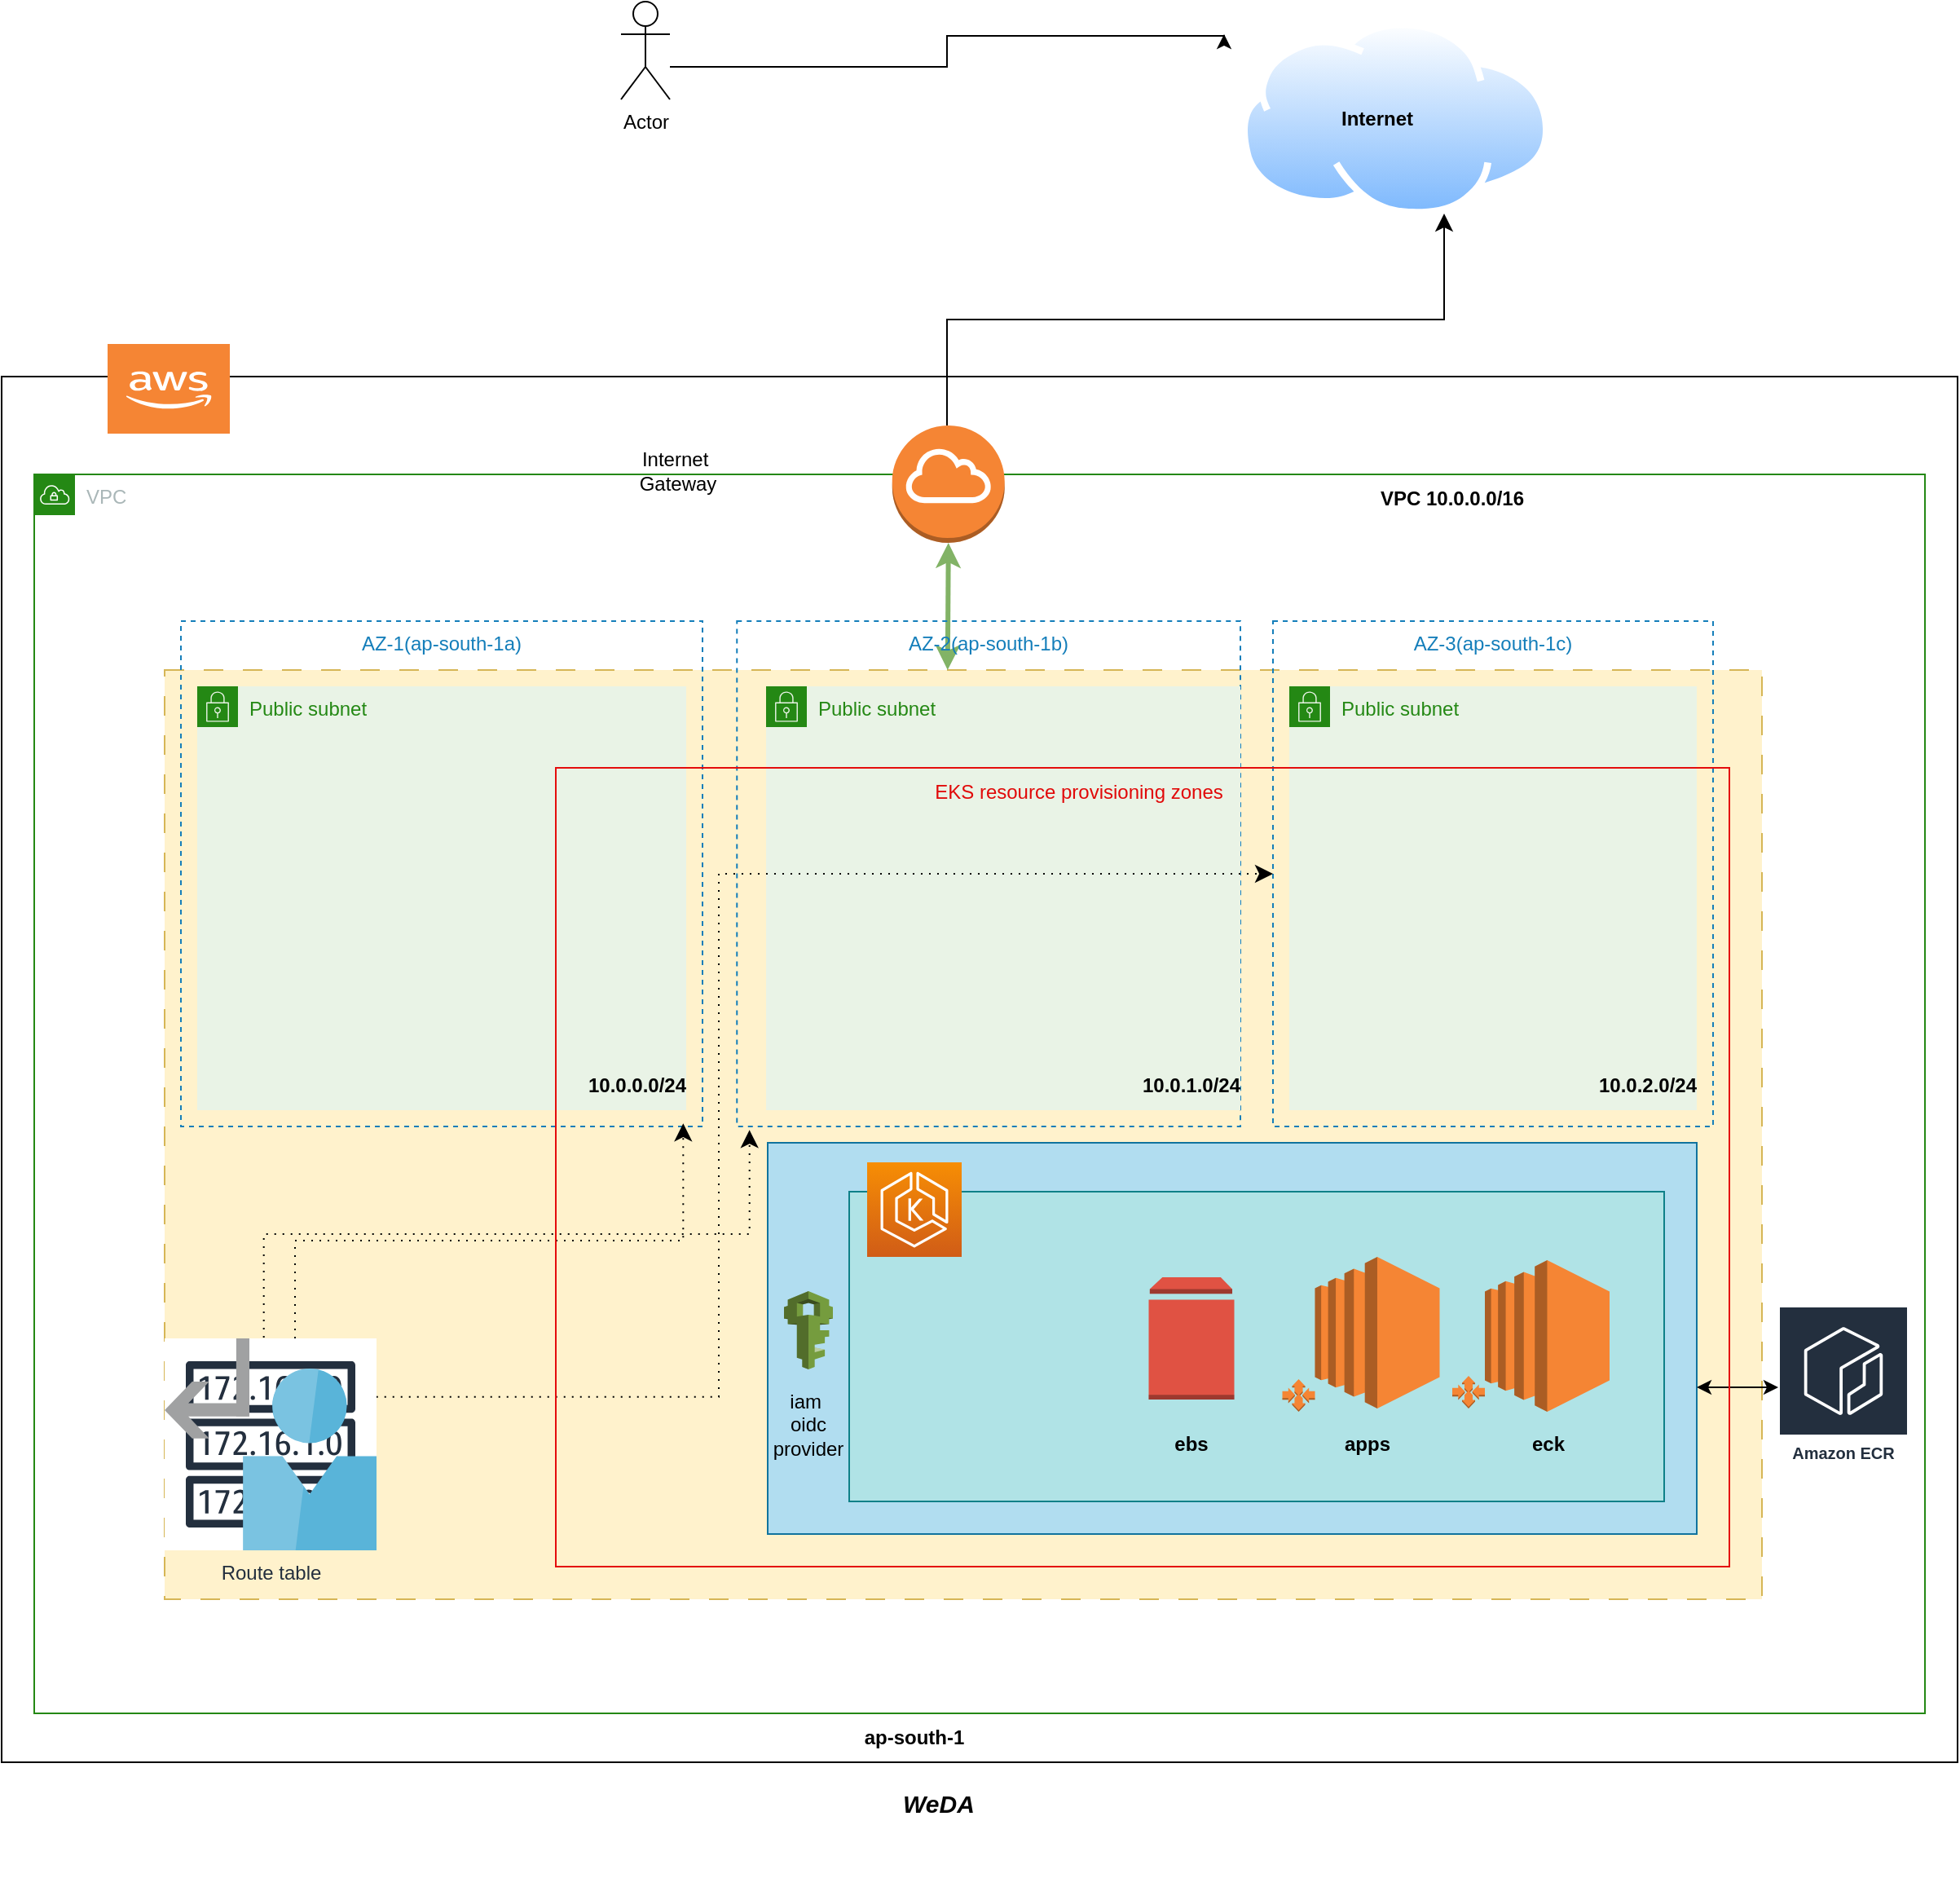 <mxfile version="21.5.2" type="github">
  <diagram name="Page-1" id="mZshNSeGahPHOL1eRXwI">
    <mxGraphModel dx="2131" dy="1836" grid="1" gridSize="10" guides="1" tooltips="1" connect="1" arrows="1" fold="1" page="1" pageScale="1" pageWidth="827" pageHeight="1169" math="0" shadow="0">
      <root>
        <mxCell id="0" />
        <mxCell id="1" parent="0" />
        <mxCell id="XqiGeY8iiNiyOEAq3xIv-10" value="" style="rounded=0;whiteSpace=wrap;html=1;movable=1;resizable=1;rotatable=1;deletable=1;editable=1;locked=0;connectable=1;" vertex="1" parent="1">
          <mxGeometry x="-400" y="-50" width="1200" height="850" as="geometry" />
        </mxCell>
        <mxCell id="XqiGeY8iiNiyOEAq3xIv-18" value="" style="outlineConnect=0;dashed=0;verticalLabelPosition=bottom;verticalAlign=top;align=center;html=1;shape=mxgraph.aws3.cloud_2;fillColor=#F58534;gradientColor=none;rounded=0;" vertex="1" parent="1">
          <mxGeometry x="-335" y="-70" width="75" height="55" as="geometry" />
        </mxCell>
        <mxCell id="XqiGeY8iiNiyOEAq3xIv-19" value="VPC" style="points=[[0,0],[0.25,0],[0.5,0],[0.75,0],[1,0],[1,0.25],[1,0.5],[1,0.75],[1,1],[0.75,1],[0.5,1],[0.25,1],[0,1],[0,0.75],[0,0.5],[0,0.25]];outlineConnect=0;gradientColor=none;html=1;whiteSpace=wrap;fontSize=12;fontStyle=0;container=1;pointerEvents=0;collapsible=0;recursiveResize=0;shape=mxgraph.aws4.group;grIcon=mxgraph.aws4.group_vpc;strokeColor=#248814;fillColor=none;verticalAlign=top;align=left;spacingLeft=30;fontColor=#AAB7B8;dashed=0;movable=1;resizable=1;rotatable=1;deletable=1;editable=1;locked=0;connectable=1;rounded=0;" vertex="1" parent="1">
          <mxGeometry x="-380" y="10" width="1160" height="760" as="geometry" />
        </mxCell>
        <mxCell id="XqiGeY8iiNiyOEAq3xIv-36" value="Internet&amp;nbsp;&lt;br&gt;Gateway" style="text;html=1;strokeColor=none;fillColor=none;align=center;verticalAlign=middle;whiteSpace=wrap;rounded=0;" vertex="1" parent="XqiGeY8iiNiyOEAq3xIv-19">
          <mxGeometry x="370" y="-25" width="50" height="45" as="geometry" />
        </mxCell>
        <mxCell id="XqiGeY8iiNiyOEAq3xIv-120" value="Amazon ECR" style="sketch=0;outlineConnect=0;fontColor=#232F3E;gradientColor=none;strokeColor=#ffffff;fillColor=#232F3E;dashed=0;verticalLabelPosition=middle;verticalAlign=bottom;align=center;html=1;whiteSpace=wrap;fontSize=10;fontStyle=1;spacing=3;shape=mxgraph.aws4.productIcon;prIcon=mxgraph.aws4.ecr;" vertex="1" parent="XqiGeY8iiNiyOEAq3xIv-19">
          <mxGeometry x="1070" y="510" width="80" height="100" as="geometry" />
        </mxCell>
        <mxCell id="XqiGeY8iiNiyOEAq3xIv-22" value="" style="rounded=0;whiteSpace=wrap;html=1;shadow=0;glass=0;dashed=1;dashPattern=12 12;fillColor=#fff2cc;strokeColor=#d6b656;movable=1;resizable=1;rotatable=1;deletable=1;editable=1;locked=0;connectable=1;" vertex="1" parent="1">
          <mxGeometry x="-300" y="130" width="980" height="570" as="geometry" />
        </mxCell>
        <mxCell id="XqiGeY8iiNiyOEAq3xIv-24" value="" style="rounded=0;whiteSpace=wrap;html=1;movable=1;resizable=1;rotatable=1;deletable=1;editable=1;locked=0;connectable=1;fillColor=#b1ddf0;strokeColor=#10739e;" vertex="1" parent="1">
          <mxGeometry x="70" y="420" width="570" height="240" as="geometry" />
        </mxCell>
        <mxCell id="XqiGeY8iiNiyOEAq3xIv-27" value="ap-south-1" style="text;html=1;strokeColor=none;fillColor=none;align=center;verticalAlign=middle;whiteSpace=wrap;rounded=0;labelBorderColor=none;fontStyle=1;" vertex="1" parent="1">
          <mxGeometry x="110" y="770" width="100" height="30" as="geometry" />
        </mxCell>
        <mxCell id="XqiGeY8iiNiyOEAq3xIv-29" value="" style="rounded=0;whiteSpace=wrap;html=1;movable=1;resizable=1;rotatable=1;deletable=1;editable=1;locked=0;connectable=1;fillColor=#b0e3e6;strokeColor=#0e8088;" vertex="1" parent="1">
          <mxGeometry x="120" y="450" width="500" height="190" as="geometry" />
        </mxCell>
        <mxCell id="XqiGeY8iiNiyOEAq3xIv-30" value="" style="points=[[0,0,0],[0.25,0,0],[0.5,0,0],[0.75,0,0],[1,0,0],[0,1,0],[0.25,1,0],[0.5,1,0],[0.75,1,0],[1,1,0],[0,0.25,0],[0,0.5,0],[0,0.75,0],[1,0.25,0],[1,0.5,0],[1,0.75,0]];outlineConnect=0;fontColor=#232F3E;gradientColor=#F78E04;gradientDirection=north;fillColor=#D05C17;strokeColor=#ffffff;dashed=0;verticalLabelPosition=bottom;verticalAlign=top;align=center;html=1;fontSize=12;fontStyle=0;aspect=fixed;shape=mxgraph.aws4.resourceIcon;resIcon=mxgraph.aws4.eks;rounded=0;" vertex="1" parent="1">
          <mxGeometry x="131" y="432" width="58" height="58" as="geometry" />
        </mxCell>
        <mxCell id="XqiGeY8iiNiyOEAq3xIv-31" value="" style="outlineConnect=0;dashed=0;verticalLabelPosition=bottom;verticalAlign=top;align=center;html=1;shape=mxgraph.aws3.ec2;fillColor=#F58534;gradientColor=none;rounded=0;" vertex="1" parent="1">
          <mxGeometry x="405.75" y="490" width="76.5" height="93" as="geometry" />
        </mxCell>
        <mxCell id="XqiGeY8iiNiyOEAq3xIv-32" value="" style="outlineConnect=0;dashed=0;verticalLabelPosition=bottom;verticalAlign=top;align=center;html=1;shape=mxgraph.aws3.ec2;fillColor=#F58534;gradientColor=none;rounded=0;" vertex="1" parent="1">
          <mxGeometry x="510" y="492" width="76.5" height="93" as="geometry" />
        </mxCell>
        <mxCell id="XqiGeY8iiNiyOEAq3xIv-33" value="apps" style="text;html=1;strokeColor=none;fillColor=none;align=center;verticalAlign=middle;whiteSpace=wrap;rounded=0;fontStyle=1;" vertex="1" parent="1">
          <mxGeometry x="402.25" y="585" width="71.75" height="40" as="geometry" />
        </mxCell>
        <mxCell id="XqiGeY8iiNiyOEAq3xIv-34" value="&lt;b&gt;eck&lt;/b&gt;" style="text;html=1;strokeColor=none;fillColor=none;align=center;verticalAlign=middle;whiteSpace=wrap;rounded=0;" vertex="1" parent="1">
          <mxGeometry x="510" y="585" width="78.25" height="40" as="geometry" />
        </mxCell>
        <mxCell id="XqiGeY8iiNiyOEAq3xIv-35" value="" style="outlineConnect=0;dashed=0;verticalLabelPosition=bottom;verticalAlign=top;align=center;html=1;shape=mxgraph.aws3.internet_gateway;fillColor=#F58534;gradientColor=none;rounded=0;" vertex="1" parent="1">
          <mxGeometry x="146.38" y="-20" width="69" height="72" as="geometry" />
        </mxCell>
        <mxCell id="XqiGeY8iiNiyOEAq3xIv-40" value="" style="edgeStyle=elbowEdgeStyle;elbow=vertical;endArrow=classic;html=1;curved=0;rounded=0;endSize=8;startSize=8;" edge="1" parent="1">
          <mxGeometry width="50" height="50" relative="1" as="geometry">
            <mxPoint x="180" y="-20" as="sourcePoint" />
            <mxPoint x="485" y="-150" as="targetPoint" />
          </mxGeometry>
        </mxCell>
        <mxCell id="XqiGeY8iiNiyOEAq3xIv-42" value="" style="image;aspect=fixed;perimeter=ellipsePerimeter;html=1;align=center;shadow=0;dashed=0;spacingTop=3;image=img/lib/active_directory/internet_cloud.svg;rounded=0;" vertex="1" parent="1">
          <mxGeometry x="360" y="-268.2" width="190" height="119.7" as="geometry" />
        </mxCell>
        <mxCell id="XqiGeY8iiNiyOEAq3xIv-43" value="&lt;b&gt;Internet&lt;/b&gt;" style="text;html=1;strokeColor=none;fillColor=none;align=center;verticalAlign=middle;whiteSpace=wrap;rounded=0;" vertex="1" parent="1">
          <mxGeometry x="414" y="-223.35" width="60" height="30" as="geometry" />
        </mxCell>
        <mxCell id="XqiGeY8iiNiyOEAq3xIv-54" value="" style="outlineConnect=0;dashed=0;verticalLabelPosition=bottom;verticalAlign=top;align=center;html=1;shape=mxgraph.aws3.auto_scaling;fillColor=#F58534;gradientColor=none;rounded=0;" vertex="1" parent="1">
          <mxGeometry x="385.75" y="565" width="20" height="20" as="geometry" />
        </mxCell>
        <mxCell id="XqiGeY8iiNiyOEAq3xIv-55" value="" style="outlineConnect=0;dashed=0;verticalLabelPosition=bottom;verticalAlign=top;align=center;html=1;shape=mxgraph.aws3.auto_scaling;fillColor=#F58534;gradientColor=none;rounded=0;" vertex="1" parent="1">
          <mxGeometry x="490" y="563" width="20" height="20" as="geometry" />
        </mxCell>
        <mxCell id="XqiGeY8iiNiyOEAq3xIv-56" value="&lt;b&gt;VPC&amp;nbsp;10.0.0.0/16&lt;/b&gt;" style="text;html=1;strokeColor=none;fillColor=none;align=center;verticalAlign=middle;whiteSpace=wrap;rounded=0;" vertex="1" parent="1">
          <mxGeometry x="460" y="10" width="60" height="30" as="geometry" />
        </mxCell>
        <mxCell id="XqiGeY8iiNiyOEAq3xIv-63" value="" style="endArrow=classic;startArrow=classic;html=1;rounded=0;entryX=0.5;entryY=1;entryDx=0;entryDy=0;entryPerimeter=0;fillColor=#d5e8d4;strokeColor=#82b366;strokeWidth=3;" edge="1" parent="1" target="XqiGeY8iiNiyOEAq3xIv-35">
          <mxGeometry width="50" height="50" relative="1" as="geometry">
            <mxPoint x="180.38" y="130" as="sourcePoint" />
            <mxPoint x="180.38" y="80" as="targetPoint" />
            <Array as="points" />
          </mxGeometry>
        </mxCell>
        <mxCell id="XqiGeY8iiNiyOEAq3xIv-100" style="edgeStyle=orthogonalEdgeStyle;rounded=0;orthogonalLoop=1;jettySize=auto;html=1;" edge="1" parent="1" source="XqiGeY8iiNiyOEAq3xIv-99">
          <mxGeometry relative="1" as="geometry">
            <mxPoint x="350" y="-260" as="targetPoint" />
            <Array as="points">
              <mxPoint x="180" y="-240" />
              <mxPoint x="180" y="-259" />
              <mxPoint x="350" y="-259" />
            </Array>
          </mxGeometry>
        </mxCell>
        <mxCell id="XqiGeY8iiNiyOEAq3xIv-99" value="Actor" style="shape=umlActor;verticalLabelPosition=bottom;verticalAlign=top;html=1;outlineConnect=0;" vertex="1" parent="1">
          <mxGeometry x="-20" y="-280" width="30" height="60" as="geometry" />
        </mxCell>
        <mxCell id="XqiGeY8iiNiyOEAq3xIv-101" value="AZ-1(ap-south-1a)" style="fillColor=none;strokeColor=#147EBA;dashed=1;verticalAlign=top;fontStyle=0;fontColor=#147EBA;whiteSpace=wrap;html=1;" vertex="1" parent="1">
          <mxGeometry x="-290" y="100" width="320" height="310" as="geometry" />
        </mxCell>
        <mxCell id="XqiGeY8iiNiyOEAq3xIv-102" value="AZ-2(ap-south-1b)" style="fillColor=none;strokeColor=#147EBA;dashed=1;verticalAlign=top;fontStyle=0;fontColor=#147EBA;whiteSpace=wrap;html=1;" vertex="1" parent="1">
          <mxGeometry x="51.13" y="100" width="308.87" height="310" as="geometry" />
        </mxCell>
        <mxCell id="XqiGeY8iiNiyOEAq3xIv-103" value="AZ-3(ap-south-1c)" style="fillColor=none;strokeColor=#147EBA;dashed=1;verticalAlign=top;fontStyle=0;fontColor=#147EBA;whiteSpace=wrap;html=1;" vertex="1" parent="1">
          <mxGeometry x="380" y="100" width="270" height="310" as="geometry" />
        </mxCell>
        <mxCell id="XqiGeY8iiNiyOEAq3xIv-105" value="Public subnet" style="points=[[0,0],[0.25,0],[0.5,0],[0.75,0],[1,0],[1,0.25],[1,0.5],[1,0.75],[1,1],[0.75,1],[0.5,1],[0.25,1],[0,1],[0,0.75],[0,0.5],[0,0.25]];outlineConnect=0;gradientColor=none;html=1;whiteSpace=wrap;fontSize=12;fontStyle=0;container=1;pointerEvents=0;collapsible=0;recursiveResize=0;shape=mxgraph.aws4.group;grIcon=mxgraph.aws4.group_security_group;grStroke=0;strokeColor=#248814;fillColor=#E9F3E6;verticalAlign=top;align=left;spacingLeft=30;fontColor=#248814;dashed=0;" vertex="1" parent="1">
          <mxGeometry x="-280" y="140" width="300" height="260" as="geometry" />
        </mxCell>
        <mxCell id="XqiGeY8iiNiyOEAq3xIv-106" value="Public subnet" style="points=[[0,0],[0.25,0],[0.5,0],[0.75,0],[1,0],[1,0.25],[1,0.5],[1,0.75],[1,1],[0.75,1],[0.5,1],[0.25,1],[0,1],[0,0.75],[0,0.5],[0,0.25]];outlineConnect=0;gradientColor=none;html=1;whiteSpace=wrap;fontSize=12;fontStyle=0;container=1;pointerEvents=0;collapsible=0;recursiveResize=0;shape=mxgraph.aws4.group;grIcon=mxgraph.aws4.group_security_group;grStroke=0;strokeColor=#248814;fillColor=#E9F3E6;verticalAlign=top;align=left;spacingLeft=30;fontColor=#248814;dashed=0;" vertex="1" parent="1">
          <mxGeometry x="69" y="140" width="291" height="260" as="geometry" />
        </mxCell>
        <mxCell id="XqiGeY8iiNiyOEAq3xIv-109" value="&lt;b&gt;10.0.1.0/24&lt;/b&gt;" style="text;html=1;strokeColor=none;fillColor=none;align=center;verticalAlign=middle;whiteSpace=wrap;rounded=0;" vertex="1" parent="XqiGeY8iiNiyOEAq3xIv-106">
          <mxGeometry x="231" y="230" width="60" height="30" as="geometry" />
        </mxCell>
        <mxCell id="XqiGeY8iiNiyOEAq3xIv-118" value="" style="edgeStyle=elbowEdgeStyle;elbow=horizontal;endArrow=classic;html=1;curved=0;rounded=0;endSize=8;startSize=8;dashed=1;dashPattern=1 4;exitX=0.999;exitY=0.276;exitDx=0;exitDy=0;exitPerimeter=0;" edge="1" parent="XqiGeY8iiNiyOEAq3xIv-106" source="XqiGeY8iiNiyOEAq3xIv-116">
          <mxGeometry width="50" height="50" relative="1" as="geometry">
            <mxPoint x="-169" y="460" as="sourcePoint" />
            <mxPoint x="311" y="115" as="targetPoint" />
            <Array as="points">
              <mxPoint x="-29" y="290" />
            </Array>
          </mxGeometry>
        </mxCell>
        <mxCell id="XqiGeY8iiNiyOEAq3xIv-107" value="Public subnet" style="points=[[0,0],[0.25,0],[0.5,0],[0.75,0],[1,0],[1,0.25],[1,0.5],[1,0.75],[1,1],[0.75,1],[0.5,1],[0.25,1],[0,1],[0,0.75],[0,0.5],[0,0.25]];outlineConnect=0;gradientColor=none;html=1;whiteSpace=wrap;fontSize=12;fontStyle=0;container=1;pointerEvents=0;collapsible=0;recursiveResize=0;shape=mxgraph.aws4.group;grIcon=mxgraph.aws4.group_security_group;grStroke=0;strokeColor=#248814;fillColor=#E9F3E6;verticalAlign=top;align=left;spacingLeft=30;fontColor=#248814;dashed=0;" vertex="1" parent="1">
          <mxGeometry x="390" y="140" width="250" height="260" as="geometry" />
        </mxCell>
        <mxCell id="XqiGeY8iiNiyOEAq3xIv-110" value="&lt;b&gt;10.0.2.0/24&lt;/b&gt;" style="text;html=1;strokeColor=none;fillColor=none;align=center;verticalAlign=middle;whiteSpace=wrap;rounded=0;" vertex="1" parent="XqiGeY8iiNiyOEAq3xIv-107">
          <mxGeometry x="190" y="230" width="60" height="30" as="geometry" />
        </mxCell>
        <mxCell id="XqiGeY8iiNiyOEAq3xIv-108" value="&lt;b&gt;10.0.0.0/24&lt;/b&gt;" style="text;html=1;strokeColor=none;fillColor=none;align=center;verticalAlign=middle;whiteSpace=wrap;rounded=0;" vertex="1" parent="1">
          <mxGeometry x="-40" y="370" width="60" height="30" as="geometry" />
        </mxCell>
        <mxCell id="XqiGeY8iiNiyOEAq3xIv-114" value="Route table" style="sketch=0;outlineConnect=0;fontColor=#232F3E;gradientColor=none;strokeColor=#232F3E;fillColor=#ffffff;dashed=0;verticalLabelPosition=bottom;verticalAlign=top;align=center;html=1;fontSize=12;fontStyle=0;aspect=fixed;shape=mxgraph.aws4.resourceIcon;resIcon=mxgraph.aws4.route_table;" vertex="1" parent="1">
          <mxGeometry x="-300" y="540" width="130" height="130" as="geometry" />
        </mxCell>
        <mxCell id="XqiGeY8iiNiyOEAq3xIv-115" value="" style="edgeStyle=elbowEdgeStyle;elbow=vertical;endArrow=classic;html=1;curved=0;rounded=0;endSize=8;startSize=8;entryX=0.525;entryY=1.001;entryDx=0;entryDy=0;entryPerimeter=0;dashed=1;dashPattern=1 4;" edge="1" parent="1" source="XqiGeY8iiNiyOEAq3xIv-116">
          <mxGeometry width="50" height="50" relative="1" as="geometry">
            <mxPoint x="-38.16" y="570" as="sourcePoint" />
            <mxPoint x="18.16" y="408.1" as="targetPoint" />
            <Array as="points">
              <mxPoint x="-220" y="480" />
              <mxPoint x="40.16" y="437.79" />
            </Array>
          </mxGeometry>
        </mxCell>
        <mxCell id="XqiGeY8iiNiyOEAq3xIv-116" value="" style="image;sketch=0;aspect=fixed;html=1;points=[];align=center;fontSize=12;image=img/lib/mscae/UserDefinedRoute.svg;" vertex="1" parent="1">
          <mxGeometry x="-300" y="540" width="130" height="130" as="geometry" />
        </mxCell>
        <mxCell id="XqiGeY8iiNiyOEAq3xIv-117" value="" style="edgeStyle=elbowEdgeStyle;elbow=vertical;endArrow=classic;html=1;curved=0;rounded=0;endSize=8;startSize=8;entryX=0.025;entryY=1.007;entryDx=0;entryDy=0;entryPerimeter=0;exitX=0.468;exitY=-0.004;exitDx=0;exitDy=0;exitPerimeter=0;dashed=1;dashPattern=1 4;" edge="1" parent="1" source="XqiGeY8iiNiyOEAq3xIv-116" target="XqiGeY8iiNiyOEAq3xIv-102">
          <mxGeometry width="50" height="50" relative="1" as="geometry">
            <mxPoint x="-155" y="470" as="sourcePoint" />
            <mxPoint x="-105" y="420" as="targetPoint" />
          </mxGeometry>
        </mxCell>
        <mxCell id="XqiGeY8iiNiyOEAq3xIv-121" value="" style="endArrow=classic;startArrow=classic;html=1;rounded=0;exitX=1;exitY=0.625;exitDx=0;exitDy=0;exitPerimeter=0;" edge="1" parent="1" source="XqiGeY8iiNiyOEAq3xIv-24" target="XqiGeY8iiNiyOEAq3xIv-120">
          <mxGeometry width="50" height="50" relative="1" as="geometry">
            <mxPoint x="650" y="560" as="sourcePoint" />
            <mxPoint x="690" y="533" as="targetPoint" />
          </mxGeometry>
        </mxCell>
        <mxCell id="XqiGeY8iiNiyOEAq3xIv-122" value="" style="outlineConnect=0;dashed=0;verticalLabelPosition=bottom;verticalAlign=top;align=center;html=1;shape=mxgraph.aws3.volume;fillColor=#E05243;gradientColor=none;" vertex="1" parent="1">
          <mxGeometry x="303.75" y="502.5" width="52.5" height="75" as="geometry" />
        </mxCell>
        <mxCell id="XqiGeY8iiNiyOEAq3xIv-123" value="&lt;b&gt;ebs&lt;/b&gt;" style="text;html=1;strokeColor=none;fillColor=none;align=center;verticalAlign=middle;whiteSpace=wrap;rounded=0;" vertex="1" parent="1">
          <mxGeometry x="300" y="590" width="60" height="30" as="geometry" />
        </mxCell>
        <mxCell id="XqiGeY8iiNiyOEAq3xIv-124" value="" style="outlineConnect=0;dashed=0;verticalLabelPosition=bottom;verticalAlign=top;align=center;html=1;shape=mxgraph.aws3.iam;fillColor=#759C3E;gradientColor=none;" vertex="1" parent="1">
          <mxGeometry x="80" y="511" width="30" height="48" as="geometry" />
        </mxCell>
        <mxCell id="XqiGeY8iiNiyOEAq3xIv-125" value="iam&amp;nbsp;&lt;br&gt;oidc&lt;br&gt;provider" style="text;html=1;strokeColor=none;fillColor=none;align=center;verticalAlign=middle;whiteSpace=wrap;rounded=0;" vertex="1" parent="1">
          <mxGeometry x="65" y="577.5" width="60" height="30" as="geometry" />
        </mxCell>
        <mxCell id="XqiGeY8iiNiyOEAq3xIv-131" value="&lt;i&gt;&lt;b&gt;&lt;font style=&quot;font-size: 15px;&quot; color=&quot;#050505&quot;&gt;WeDA&lt;/font&gt;&lt;/b&gt;&lt;/i&gt;" style="text;html=1;strokeColor=none;fillColor=none;align=center;verticalAlign=middle;whiteSpace=wrap;rounded=0;" vertex="1" parent="1">
          <mxGeometry x="80" y="780" width="190" height="90" as="geometry" />
        </mxCell>
        <mxCell id="XqiGeY8iiNiyOEAq3xIv-138" value="" style="rounded=0;whiteSpace=wrap;html=1;fillColor=none;strokeColor=#e40c0c;" vertex="1" parent="1">
          <mxGeometry x="-60" y="190" width="720" height="490" as="geometry" />
        </mxCell>
        <mxCell id="XqiGeY8iiNiyOEAq3xIv-139" value="&lt;span style=&quot;background-color: initial;&quot;&gt;&lt;font color=&quot;#e10909&quot;&gt;EKS resource provisioning zones&lt;/font&gt;&lt;/span&gt;" style="text;html=1;strokeColor=none;fillColor=none;align=center;verticalAlign=middle;whiteSpace=wrap;rounded=0;" vertex="1" parent="1">
          <mxGeometry x="146.38" y="190" width="230" height="30" as="geometry" />
        </mxCell>
      </root>
    </mxGraphModel>
  </diagram>
</mxfile>

